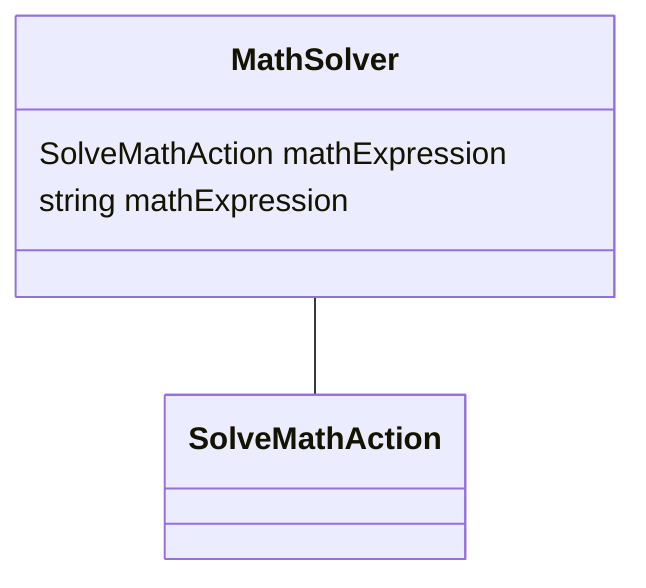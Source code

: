classDiagram
  MathSolver -- SolveMathAction


class MathSolver {

  SolveMathAction mathExpression
  string mathExpression

 }